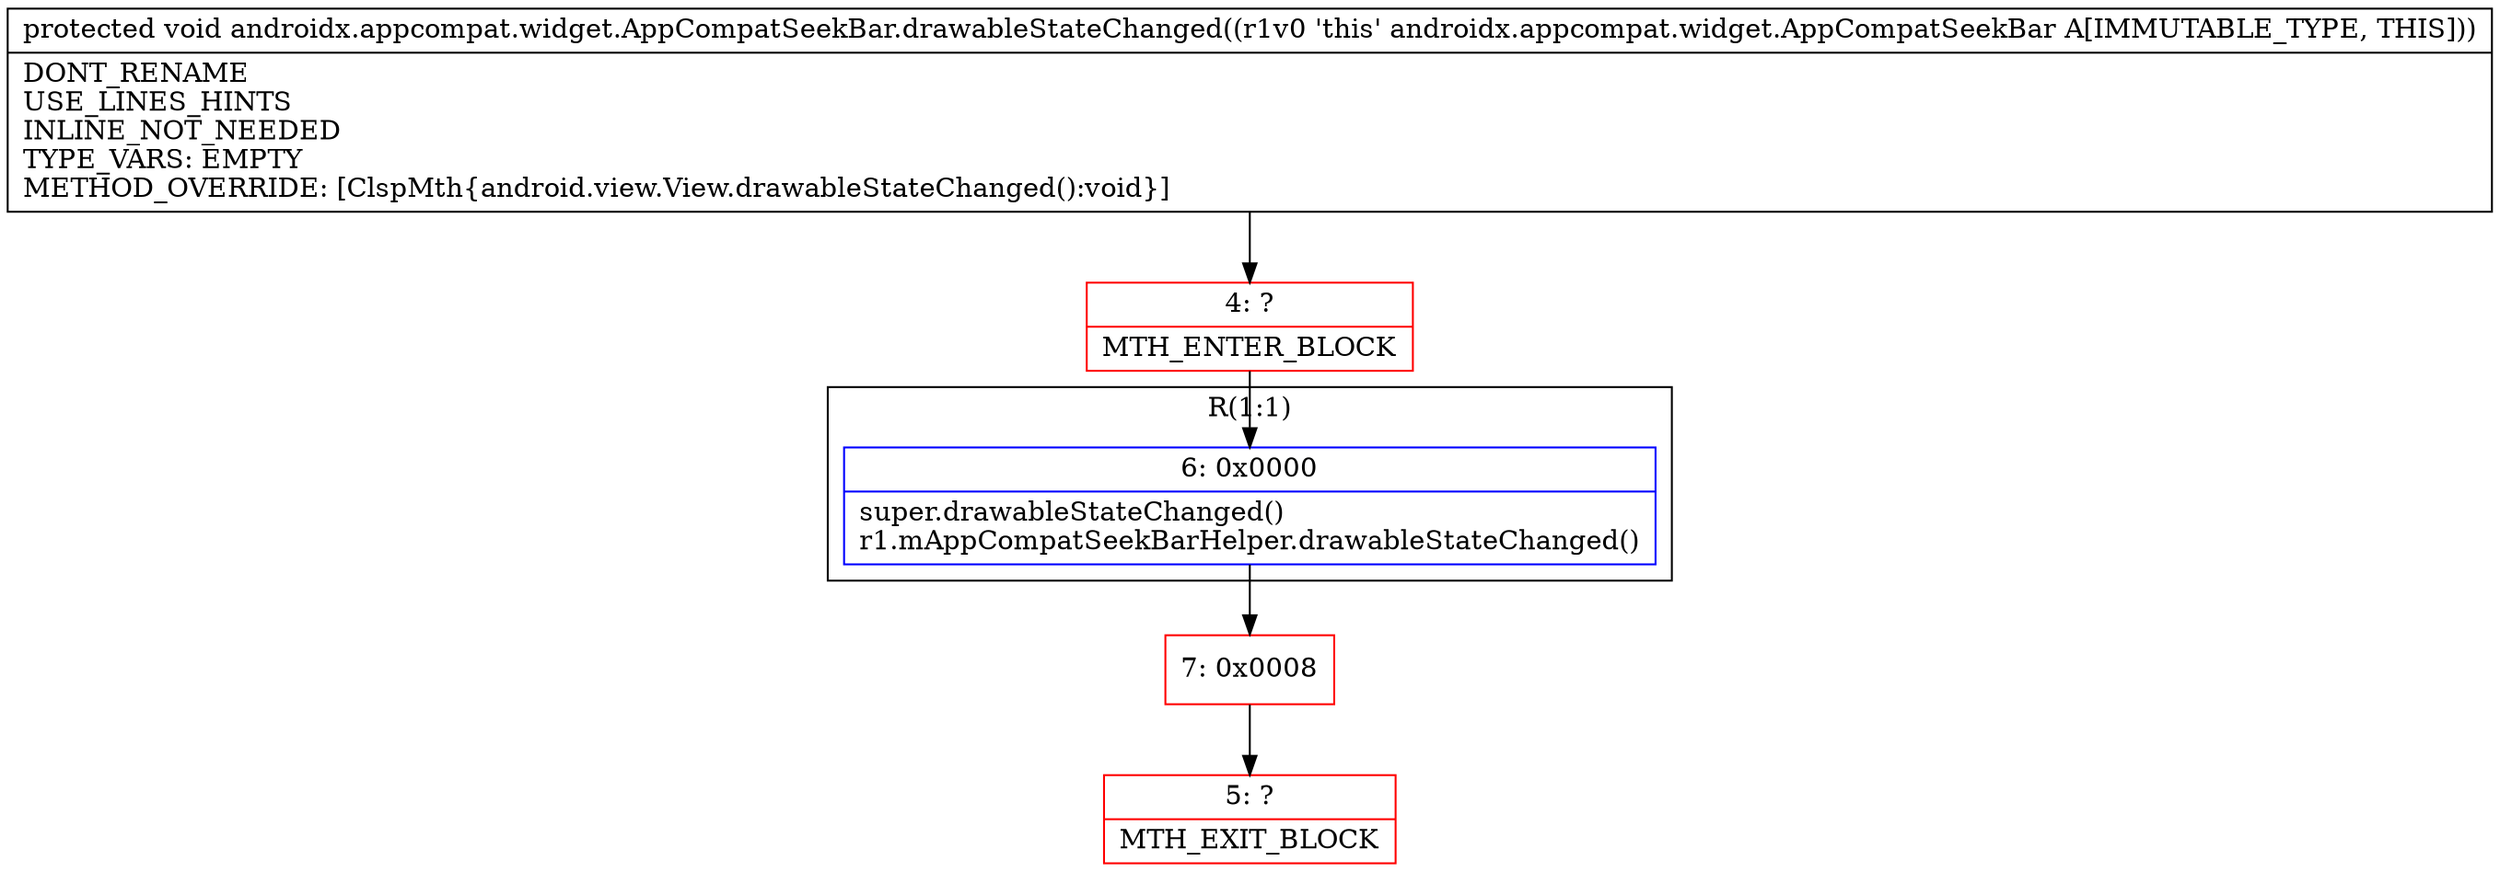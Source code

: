 digraph "CFG forandroidx.appcompat.widget.AppCompatSeekBar.drawableStateChanged()V" {
subgraph cluster_Region_2136329186 {
label = "R(1:1)";
node [shape=record,color=blue];
Node_6 [shape=record,label="{6\:\ 0x0000|super.drawableStateChanged()\lr1.mAppCompatSeekBarHelper.drawableStateChanged()\l}"];
}
Node_4 [shape=record,color=red,label="{4\:\ ?|MTH_ENTER_BLOCK\l}"];
Node_7 [shape=record,color=red,label="{7\:\ 0x0008}"];
Node_5 [shape=record,color=red,label="{5\:\ ?|MTH_EXIT_BLOCK\l}"];
MethodNode[shape=record,label="{protected void androidx.appcompat.widget.AppCompatSeekBar.drawableStateChanged((r1v0 'this' androidx.appcompat.widget.AppCompatSeekBar A[IMMUTABLE_TYPE, THIS]))  | DONT_RENAME\lUSE_LINES_HINTS\lINLINE_NOT_NEEDED\lTYPE_VARS: EMPTY\lMETHOD_OVERRIDE: [ClspMth\{android.view.View.drawableStateChanged():void\}]\l}"];
MethodNode -> Node_4;Node_6 -> Node_7;
Node_4 -> Node_6;
Node_7 -> Node_5;
}


